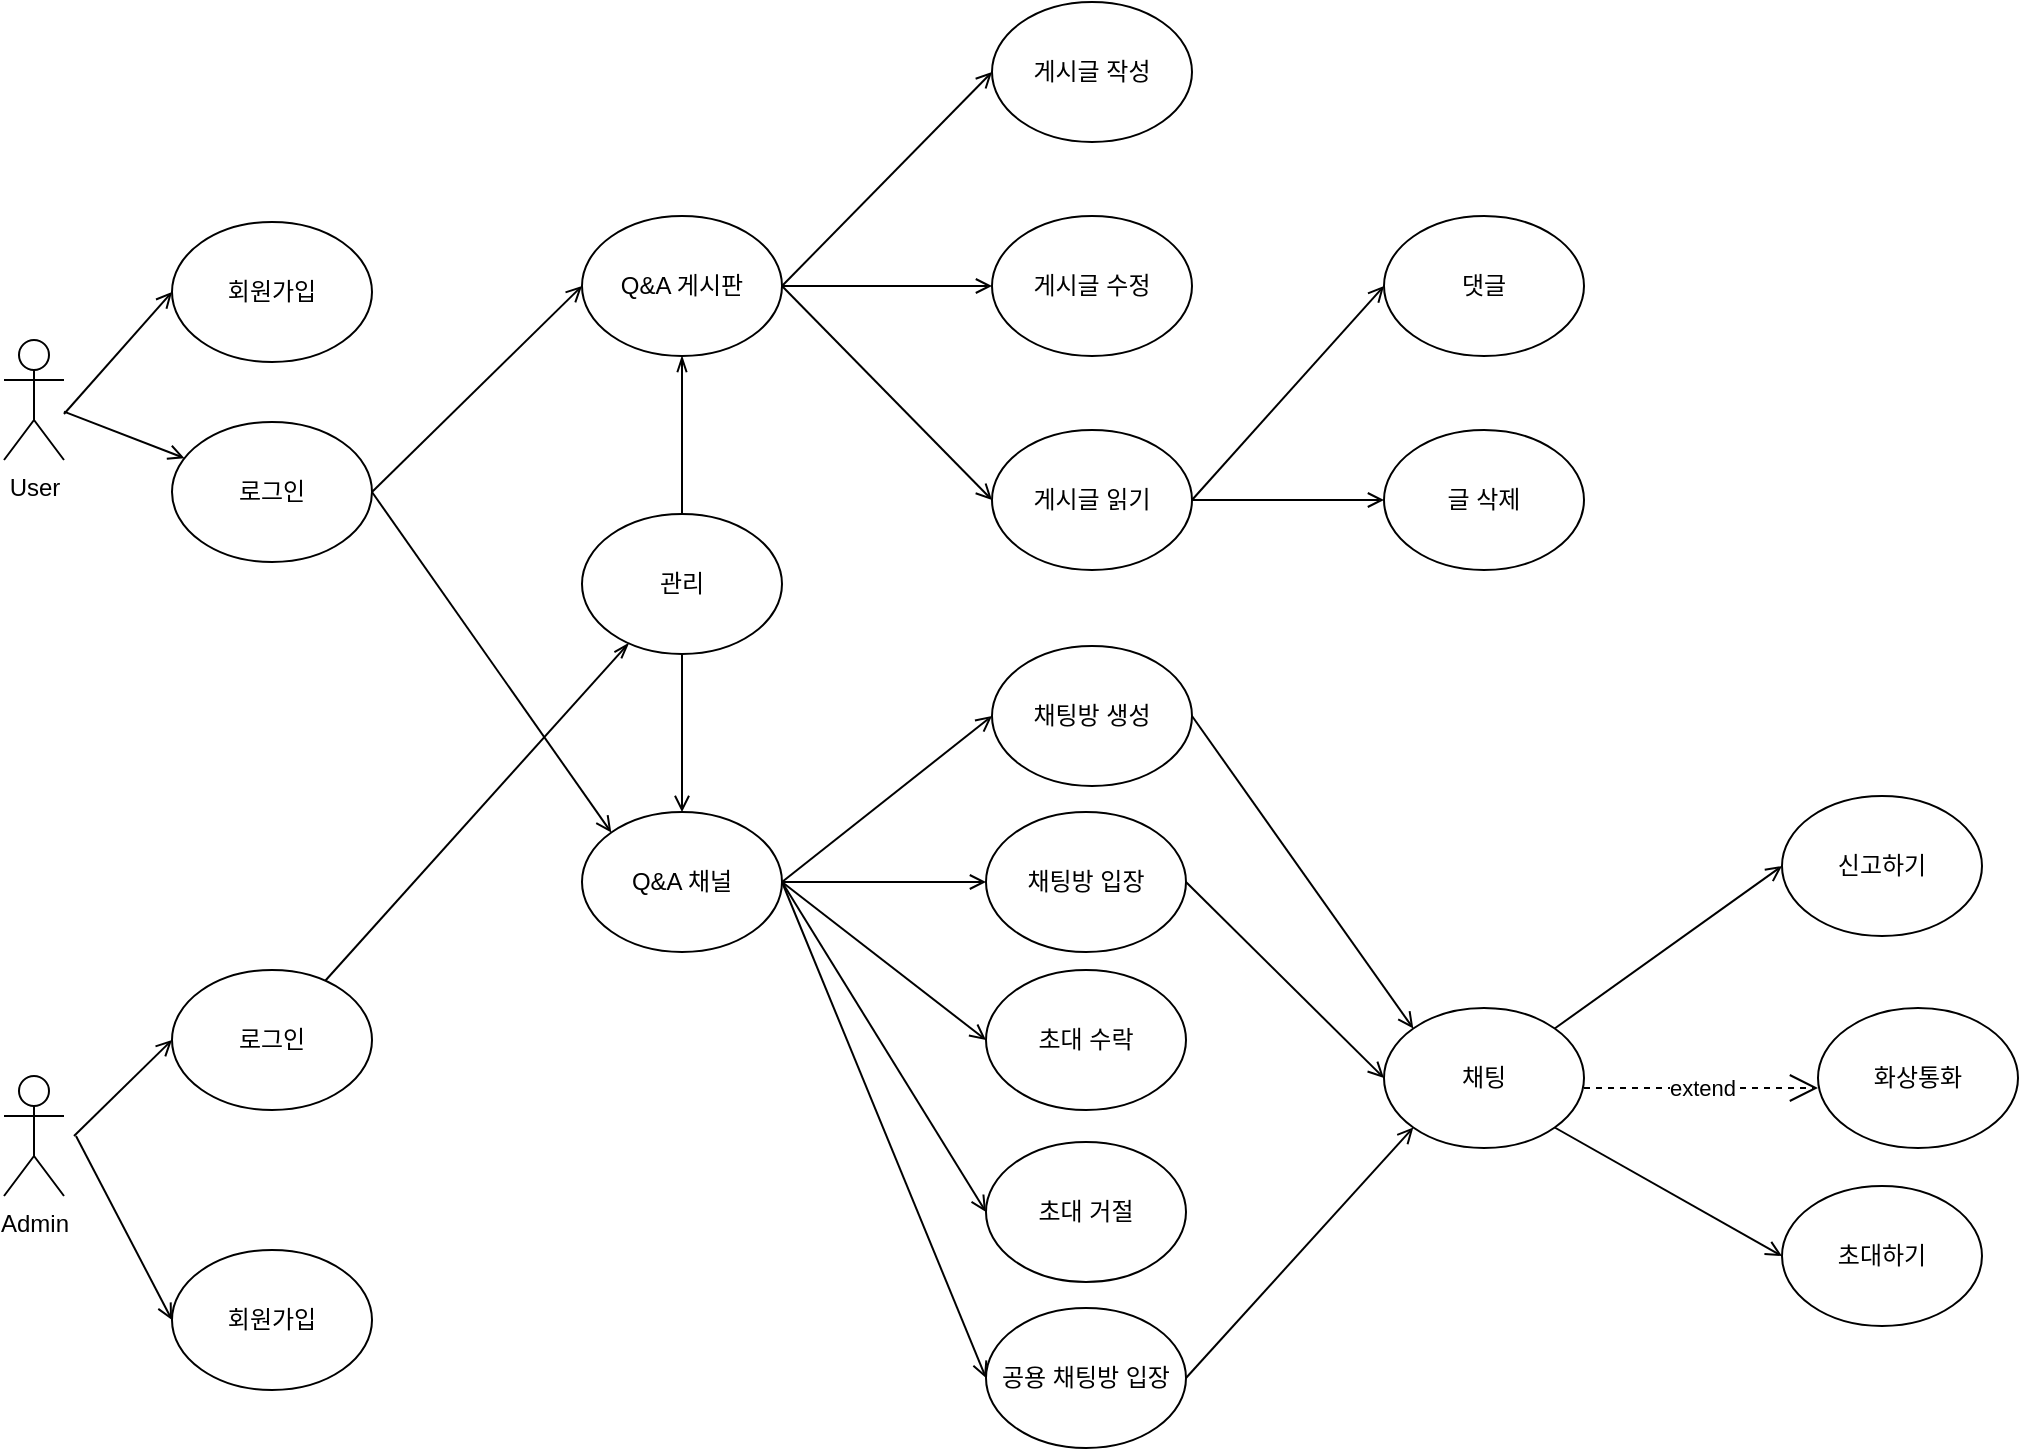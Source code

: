<mxfile version="15.3.0" type="device"><diagram id="d3ANnPWGbcpGBdurk27i" name="Page-1"><mxGraphModel dx="1483" dy="781" grid="0" gridSize="10" guides="1" tooltips="1" connect="1" arrows="1" fold="1" page="1" pageScale="1" pageWidth="1169" pageHeight="827" math="0" shadow="0"><root><mxCell id="0"/><mxCell id="1" parent="0"/><mxCell id="LJbkbJO2myZxQVs6fU0J-17" value="" style="rounded=0;orthogonalLoop=1;jettySize=auto;html=1;endArrow=open;endFill=0;" parent="1" source="LJbkbJO2myZxQVs6fU0J-1" target="LJbkbJO2myZxQVs6fU0J-4" edge="1"><mxGeometry relative="1" as="geometry"/></mxCell><mxCell id="LJbkbJO2myZxQVs6fU0J-1" value="User" style="shape=umlActor;verticalLabelPosition=bottom;verticalAlign=top;html=1;outlineConnect=0;" parent="1" vertex="1"><mxGeometry x="77" y="208" width="30" height="60" as="geometry"/></mxCell><mxCell id="LJbkbJO2myZxQVs6fU0J-14" value="" style="rounded=0;orthogonalLoop=1;jettySize=auto;html=1;entryX=0;entryY=0.5;entryDx=0;entryDy=0;endArrow=open;endFill=0;" parent="1" target="LJbkbJO2myZxQVs6fU0J-12" edge="1"><mxGeometry relative="1" as="geometry"><mxPoint x="113" y="606" as="sourcePoint"/></mxGeometry></mxCell><mxCell id="LJbkbJO2myZxQVs6fU0J-2" value="Admin" style="shape=umlActor;verticalLabelPosition=bottom;verticalAlign=top;html=1;outlineConnect=0;" parent="1" vertex="1"><mxGeometry x="77" y="576" width="30" height="60" as="geometry"/></mxCell><mxCell id="LJbkbJO2myZxQVs6fU0J-3" value="회원가입" style="ellipse;whiteSpace=wrap;html=1;" parent="1" vertex="1"><mxGeometry x="161" y="149" width="100" height="70" as="geometry"/></mxCell><mxCell id="LJbkbJO2myZxQVs6fU0J-4" value="로그인" style="ellipse;whiteSpace=wrap;html=1;" parent="1" vertex="1"><mxGeometry x="161" y="249" width="100" height="70" as="geometry"/></mxCell><mxCell id="LJbkbJO2myZxQVs6fU0J-5" value="글 삭제" style="ellipse;whiteSpace=wrap;html=1;" parent="1" vertex="1"><mxGeometry x="767" y="253" width="100" height="70" as="geometry"/></mxCell><mxCell id="LJbkbJO2myZxQVs6fU0J-6" value="게시글 읽기" style="ellipse;whiteSpace=wrap;html=1;" parent="1" vertex="1"><mxGeometry x="571" y="253" width="100" height="70" as="geometry"/></mxCell><mxCell id="LJbkbJO2myZxQVs6fU0J-7" value="게시글 수정" style="ellipse;whiteSpace=wrap;html=1;" parent="1" vertex="1"><mxGeometry x="571" y="146" width="100" height="70" as="geometry"/></mxCell><mxCell id="LJbkbJO2myZxQVs6fU0J-8" value="관리" style="ellipse;whiteSpace=wrap;html=1;" parent="1" vertex="1"><mxGeometry x="366" y="295" width="100" height="70" as="geometry"/></mxCell><mxCell id="LJbkbJO2myZxQVs6fU0J-37" value="" style="rounded=0;orthogonalLoop=1;jettySize=auto;html=1;endArrow=open;endFill=0;entryX=0;entryY=0.5;entryDx=0;entryDy=0;exitX=1;exitY=0.5;exitDx=0;exitDy=0;" parent="1" source="LJbkbJO2myZxQVs6fU0J-9" target="LJbkbJO2myZxQVs6fU0J-26" edge="1"><mxGeometry relative="1" as="geometry"/></mxCell><mxCell id="LJbkbJO2myZxQVs6fU0J-9" value="Q&amp;amp;A 채널" style="ellipse;whiteSpace=wrap;html=1;" parent="1" vertex="1"><mxGeometry x="366" y="444" width="100" height="70" as="geometry"/></mxCell><mxCell id="LJbkbJO2myZxQVs6fU0J-10" value="Q&amp;amp;A 게시판" style="ellipse;whiteSpace=wrap;html=1;" parent="1" vertex="1"><mxGeometry x="366" y="146" width="100" height="70" as="geometry"/></mxCell><mxCell id="LJbkbJO2myZxQVs6fU0J-11" value="게시글 작성" style="ellipse;whiteSpace=wrap;html=1;" parent="1" vertex="1"><mxGeometry x="571" y="39" width="100" height="70" as="geometry"/></mxCell><mxCell id="LJbkbJO2myZxQVs6fU0J-12" value="회원가입" style="ellipse;whiteSpace=wrap;html=1;" parent="1" vertex="1"><mxGeometry x="161" y="663" width="100" height="70" as="geometry"/></mxCell><mxCell id="LJbkbJO2myZxQVs6fU0J-16" value="" style="rounded=0;orthogonalLoop=1;jettySize=auto;html=1;endArrow=openThin;endFill=0;" parent="1" source="LJbkbJO2myZxQVs6fU0J-13" target="LJbkbJO2myZxQVs6fU0J-8" edge="1"><mxGeometry relative="1" as="geometry"/></mxCell><mxCell id="LJbkbJO2myZxQVs6fU0J-13" value="로그인" style="ellipse;whiteSpace=wrap;html=1;" parent="1" vertex="1"><mxGeometry x="161" y="523" width="100" height="70" as="geometry"/></mxCell><mxCell id="LJbkbJO2myZxQVs6fU0J-15" value="" style="rounded=0;orthogonalLoop=1;jettySize=auto;html=1;entryX=0;entryY=0.5;entryDx=0;entryDy=0;endArrow=open;endFill=0;" parent="1" target="LJbkbJO2myZxQVs6fU0J-13" edge="1"><mxGeometry relative="1" as="geometry"><mxPoint x="112" y="606" as="sourcePoint"/><mxPoint x="171" y="708" as="targetPoint"/></mxGeometry></mxCell><mxCell id="LJbkbJO2myZxQVs6fU0J-18" value="" style="rounded=0;orthogonalLoop=1;jettySize=auto;html=1;entryX=0;entryY=0.5;entryDx=0;entryDy=0;endArrow=open;endFill=0;" parent="1" target="LJbkbJO2myZxQVs6fU0J-3" edge="1"><mxGeometry relative="1" as="geometry"><mxPoint x="107" y="245" as="sourcePoint"/><mxPoint x="171" y="294" as="targetPoint"/></mxGeometry></mxCell><mxCell id="LJbkbJO2myZxQVs6fU0J-20" value="" style="rounded=0;orthogonalLoop=1;jettySize=auto;html=1;endArrow=open;endFill=0;entryX=0.5;entryY=0;entryDx=0;entryDy=0;exitX=0.5;exitY=1;exitDx=0;exitDy=0;" parent="1" source="LJbkbJO2myZxQVs6fU0J-8" target="LJbkbJO2myZxQVs6fU0J-9" edge="1"><mxGeometry relative="1" as="geometry"><mxPoint x="117" y="253.798" as="sourcePoint"/><mxPoint x="177.23" y="277.081" as="targetPoint"/></mxGeometry></mxCell><mxCell id="LJbkbJO2myZxQVs6fU0J-21" value="" style="rounded=0;orthogonalLoop=1;jettySize=auto;html=1;endArrow=open;endFill=0;entryX=0;entryY=0;entryDx=0;entryDy=0;exitX=1;exitY=0.5;exitDx=0;exitDy=0;" parent="1" source="LJbkbJO2myZxQVs6fU0J-4" target="LJbkbJO2myZxQVs6fU0J-9" edge="1"><mxGeometry relative="1" as="geometry"><mxPoint x="127" y="263.798" as="sourcePoint"/><mxPoint x="187.23" y="287.081" as="targetPoint"/></mxGeometry></mxCell><mxCell id="LJbkbJO2myZxQVs6fU0J-22" value="" style="rounded=0;orthogonalLoop=1;jettySize=auto;html=1;endArrow=open;endFill=0;entryX=0;entryY=0.5;entryDx=0;entryDy=0;exitX=1;exitY=0.5;exitDx=0;exitDy=0;" parent="1" source="LJbkbJO2myZxQVs6fU0J-4" target="LJbkbJO2myZxQVs6fU0J-10" edge="1"><mxGeometry relative="1" as="geometry"><mxPoint x="137" y="273.798" as="sourcePoint"/><mxPoint x="197.23" y="297.081" as="targetPoint"/></mxGeometry></mxCell><mxCell id="LJbkbJO2myZxQVs6fU0J-23" value="댓글" style="ellipse;whiteSpace=wrap;html=1;" parent="1" vertex="1"><mxGeometry x="767" y="146" width="100" height="70" as="geometry"/></mxCell><mxCell id="LJbkbJO2myZxQVs6fU0J-24" value="" style="rounded=0;orthogonalLoop=1;jettySize=auto;html=1;endArrow=open;endFill=0;entryX=0;entryY=0.5;entryDx=0;entryDy=0;exitX=1;exitY=0.5;exitDx=0;exitDy=0;" parent="1" source="LJbkbJO2myZxQVs6fU0J-6" target="LJbkbJO2myZxQVs6fU0J-23" edge="1"><mxGeometry relative="1" as="geometry"><mxPoint x="620" y="284" as="sourcePoint"/><mxPoint x="740" y="224" as="targetPoint"/></mxGeometry></mxCell><mxCell id="LJbkbJO2myZxQVs6fU0J-25" value="" style="rounded=0;orthogonalLoop=1;jettySize=auto;html=1;endArrow=open;endFill=0;entryX=0;entryY=0.5;entryDx=0;entryDy=0;exitX=1;exitY=0.5;exitDx=0;exitDy=0;" parent="1" source="LJbkbJO2myZxQVs6fU0J-6" target="LJbkbJO2myZxQVs6fU0J-5" edge="1"><mxGeometry relative="1" as="geometry"><mxPoint x="628" y="383" as="sourcePoint"/><mxPoint x="748" y="323" as="targetPoint"/></mxGeometry></mxCell><mxCell id="LJbkbJO2myZxQVs6fU0J-26" value="채팅방 생성" style="ellipse;whiteSpace=wrap;html=1;" parent="1" vertex="1"><mxGeometry x="571" y="361" width="100" height="70" as="geometry"/></mxCell><mxCell id="LJbkbJO2myZxQVs6fU0J-27" value="채팅방 입장" style="ellipse;whiteSpace=wrap;html=1;" parent="1" vertex="1"><mxGeometry x="568" y="444" width="100" height="70" as="geometry"/></mxCell><mxCell id="LJbkbJO2myZxQVs6fU0J-28" value="초대 수락" style="ellipse;whiteSpace=wrap;html=1;" parent="1" vertex="1"><mxGeometry x="568" y="523" width="100" height="70" as="geometry"/></mxCell><mxCell id="LJbkbJO2myZxQVs6fU0J-29" value="초대 거절" style="ellipse;whiteSpace=wrap;html=1;" parent="1" vertex="1"><mxGeometry x="568" y="609" width="100" height="70" as="geometry"/></mxCell><mxCell id="LJbkbJO2myZxQVs6fU0J-30" value="공용 채팅방 입장" style="ellipse;whiteSpace=wrap;html=1;" parent="1" vertex="1"><mxGeometry x="568" y="692" width="100" height="70" as="geometry"/></mxCell><mxCell id="LJbkbJO2myZxQVs6fU0J-46" value="" style="rounded=0;orthogonalLoop=1;jettySize=auto;html=1;endArrow=open;endFill=0;entryX=0;entryY=0.5;entryDx=0;entryDy=0;exitX=1;exitY=0;exitDx=0;exitDy=0;" parent="1" source="LJbkbJO2myZxQVs6fU0J-31" target="LJbkbJO2myZxQVs6fU0J-32" edge="1"><mxGeometry relative="1" as="geometry"/></mxCell><mxCell id="LJbkbJO2myZxQVs6fU0J-31" value="채팅" style="ellipse;whiteSpace=wrap;html=1;" parent="1" vertex="1"><mxGeometry x="767" y="542" width="100" height="70" as="geometry"/></mxCell><mxCell id="LJbkbJO2myZxQVs6fU0J-32" value="신고하기" style="ellipse;whiteSpace=wrap;html=1;" parent="1" vertex="1"><mxGeometry x="966" y="436" width="100" height="70" as="geometry"/></mxCell><mxCell id="LJbkbJO2myZxQVs6fU0J-33" value="화상통화" style="ellipse;whiteSpace=wrap;html=1;" parent="1" vertex="1"><mxGeometry x="984" y="542" width="100" height="70" as="geometry"/></mxCell><mxCell id="LJbkbJO2myZxQVs6fU0J-34" value="" style="rounded=0;orthogonalLoop=1;jettySize=auto;html=1;endArrow=open;endFill=0;entryX=0;entryY=0.5;entryDx=0;entryDy=0;exitX=1;exitY=0.5;exitDx=0;exitDy=0;" parent="1" source="LJbkbJO2myZxQVs6fU0J-10" target="LJbkbJO2myZxQVs6fU0J-11" edge="1"><mxGeometry relative="1" as="geometry"><mxPoint x="505" y="183" as="sourcePoint"/><mxPoint x="551" y="90" as="targetPoint"/></mxGeometry></mxCell><mxCell id="LJbkbJO2myZxQVs6fU0J-35" value="" style="rounded=0;orthogonalLoop=1;jettySize=auto;html=1;endArrow=open;endFill=0;entryX=0;entryY=0.5;entryDx=0;entryDy=0;exitX=1;exitY=0.5;exitDx=0;exitDy=0;" parent="1" source="LJbkbJO2myZxQVs6fU0J-10" target="LJbkbJO2myZxQVs6fU0J-7" edge="1"><mxGeometry relative="1" as="geometry"><mxPoint x="476" y="209" as="sourcePoint"/><mxPoint x="581" y="84" as="targetPoint"/></mxGeometry></mxCell><mxCell id="LJbkbJO2myZxQVs6fU0J-36" value="" style="rounded=0;orthogonalLoop=1;jettySize=auto;html=1;endArrow=open;endFill=0;entryX=0;entryY=0.5;entryDx=0;entryDy=0;exitX=1;exitY=0.5;exitDx=0;exitDy=0;" parent="1" source="LJbkbJO2myZxQVs6fU0J-10" target="LJbkbJO2myZxQVs6fU0J-6" edge="1"><mxGeometry relative="1" as="geometry"><mxPoint x="486" y="219" as="sourcePoint"/><mxPoint x="581" y="191" as="targetPoint"/></mxGeometry></mxCell><mxCell id="LJbkbJO2myZxQVs6fU0J-38" value="" style="rounded=0;orthogonalLoop=1;jettySize=auto;html=1;endArrow=open;endFill=0;entryX=0;entryY=0.5;entryDx=0;entryDy=0;exitX=1;exitY=0.5;exitDx=0;exitDy=0;" parent="1" source="LJbkbJO2myZxQVs6fU0J-9" target="LJbkbJO2myZxQVs6fU0J-27" edge="1"><mxGeometry relative="1" as="geometry"><mxPoint x="491" y="424" as="sourcePoint"/><mxPoint x="581" y="424" as="targetPoint"/></mxGeometry></mxCell><mxCell id="LJbkbJO2myZxQVs6fU0J-39" value="" style="rounded=0;orthogonalLoop=1;jettySize=auto;html=1;endArrow=open;endFill=0;entryX=0;entryY=0.5;entryDx=0;entryDy=0;exitX=1;exitY=0.5;exitDx=0;exitDy=0;" parent="1" source="LJbkbJO2myZxQVs6fU0J-9" target="LJbkbJO2myZxQVs6fU0J-28" edge="1"><mxGeometry relative="1" as="geometry"><mxPoint x="453" y="477" as="sourcePoint"/><mxPoint x="540" y="557" as="targetPoint"/></mxGeometry></mxCell><mxCell id="LJbkbJO2myZxQVs6fU0J-40" value="" style="rounded=0;orthogonalLoop=1;jettySize=auto;html=1;endArrow=open;endFill=0;entryX=0;entryY=0.5;entryDx=0;entryDy=0;exitX=1;exitY=0.5;exitDx=0;exitDy=0;" parent="1" source="LJbkbJO2myZxQVs6fU0J-9" target="LJbkbJO2myZxQVs6fU0J-29" edge="1"><mxGeometry relative="1" as="geometry"><mxPoint x="501" y="434" as="sourcePoint"/><mxPoint x="588" y="514" as="targetPoint"/></mxGeometry></mxCell><mxCell id="LJbkbJO2myZxQVs6fU0J-41" value="" style="rounded=0;orthogonalLoop=1;jettySize=auto;html=1;endArrow=open;endFill=0;entryX=0;entryY=0.5;entryDx=0;entryDy=0;exitX=1;exitY=0.5;exitDx=0;exitDy=0;" parent="1" source="LJbkbJO2myZxQVs6fU0J-9" target="LJbkbJO2myZxQVs6fU0J-30" edge="1"><mxGeometry relative="1" as="geometry"><mxPoint x="491" y="424" as="sourcePoint"/><mxPoint x="578" y="673" as="targetPoint"/></mxGeometry></mxCell><mxCell id="LJbkbJO2myZxQVs6fU0J-42" value="" style="rounded=0;orthogonalLoop=1;jettySize=auto;html=1;endArrow=open;endFill=0;entryX=0;entryY=0;entryDx=0;entryDy=0;exitX=1;exitY=0.5;exitDx=0;exitDy=0;" parent="1" source="LJbkbJO2myZxQVs6fU0J-26" target="LJbkbJO2myZxQVs6fU0J-31" edge="1"><mxGeometry relative="1" as="geometry"><mxPoint x="675" y="403" as="sourcePoint"/><mxPoint x="771" y="452" as="targetPoint"/></mxGeometry></mxCell><mxCell id="LJbkbJO2myZxQVs6fU0J-43" value="" style="rounded=0;orthogonalLoop=1;jettySize=auto;html=1;endArrow=open;endFill=0;entryX=0;entryY=0.5;entryDx=0;entryDy=0;exitX=1;exitY=0.5;exitDx=0;exitDy=0;" parent="1" source="LJbkbJO2myZxQVs6fU0J-27" target="LJbkbJO2myZxQVs6fU0J-31" edge="1"><mxGeometry relative="1" as="geometry"><mxPoint x="676" y="516" as="sourcePoint"/><mxPoint x="786.645" y="654.251" as="targetPoint"/></mxGeometry></mxCell><mxCell id="LJbkbJO2myZxQVs6fU0J-44" value="" style="rounded=0;orthogonalLoop=1;jettySize=auto;html=1;endArrow=open;endFill=0;entryX=0;entryY=1;entryDx=0;entryDy=0;exitX=1;exitY=0.5;exitDx=0;exitDy=0;" parent="1" source="LJbkbJO2myZxQVs6fU0J-30" target="LJbkbJO2myZxQVs6fU0J-31" edge="1"><mxGeometry relative="1" as="geometry"><mxPoint x="726" y="616" as="sourcePoint"/><mxPoint x="836.645" y="754.251" as="targetPoint"/></mxGeometry></mxCell><mxCell id="LJbkbJO2myZxQVs6fU0J-48" value="" style="rounded=0;orthogonalLoop=1;jettySize=auto;html=1;endArrow=openThin;endFill=0;entryX=0.5;entryY=1;entryDx=0;entryDy=0;exitX=0.5;exitY=0;exitDx=0;exitDy=0;" parent="1" source="LJbkbJO2myZxQVs6fU0J-8" target="LJbkbJO2myZxQVs6fU0J-10" edge="1"><mxGeometry relative="1" as="geometry"><mxPoint x="221" y="533" as="sourcePoint"/><mxPoint x="221" y="459" as="targetPoint"/></mxGeometry></mxCell><mxCell id="kte4V0ik7Ol_9BKxLrEd-7" value="" style="rounded=0;orthogonalLoop=1;jettySize=auto;html=1;endArrow=open;endFill=0;entryX=0;entryY=0.5;entryDx=0;entryDy=0;exitX=1;exitY=1;exitDx=0;exitDy=0;" parent="1" source="LJbkbJO2myZxQVs6fU0J-31" target="kte4V0ik7Ol_9BKxLrEd-8" edge="1"><mxGeometry relative="1" as="geometry"><mxPoint x="880.995" y="611.999" as="sourcePoint"/></mxGeometry></mxCell><mxCell id="kte4V0ik7Ol_9BKxLrEd-8" value="초대하기" style="ellipse;whiteSpace=wrap;html=1;" parent="1" vertex="1"><mxGeometry x="966" y="631" width="100" height="70" as="geometry"/></mxCell><mxCell id="pdHwU-HHYVuq2yg95-9H-1" value="extend" style="endArrow=open;endSize=12;dashed=1;html=1;" edge="1" parent="1"><mxGeometry width="160" relative="1" as="geometry"><mxPoint x="867" y="582" as="sourcePoint"/><mxPoint x="984" y="582" as="targetPoint"/></mxGeometry></mxCell></root></mxGraphModel></diagram></mxfile>